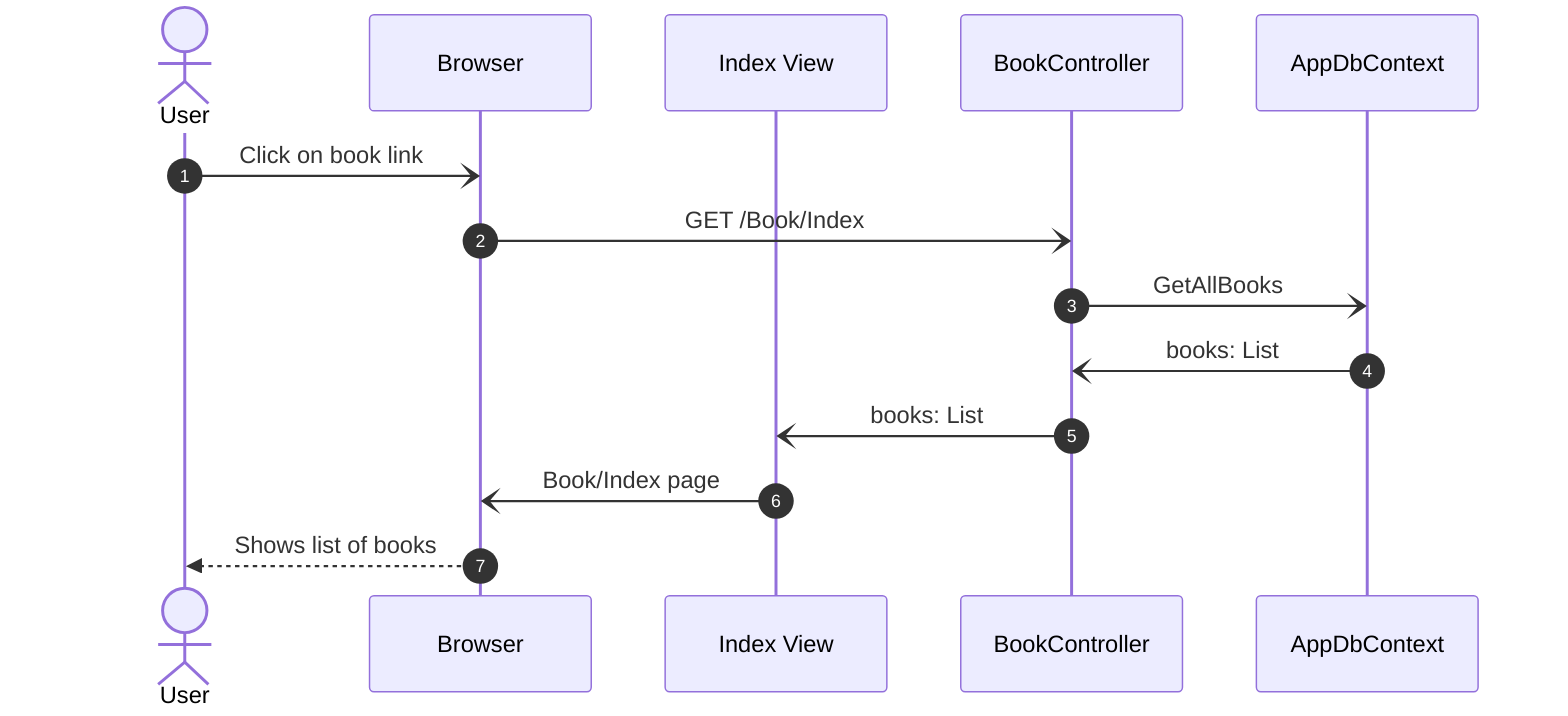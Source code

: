 sequenceDiagram
actor User
participant Browser
participant Index View
participant BookController
participant AppDbContext
autonumber

    User-)Browser: Click on book link
    Browser-)BookController: GET /Book/Index
    BookController-)AppDbContext: GetAllBooks
    AppDbContext-)BookController: books: List
    BookController-)Index View: books: List
    Index View-)Browser: Book/Index page
    Browser-->>User: Shows list of books